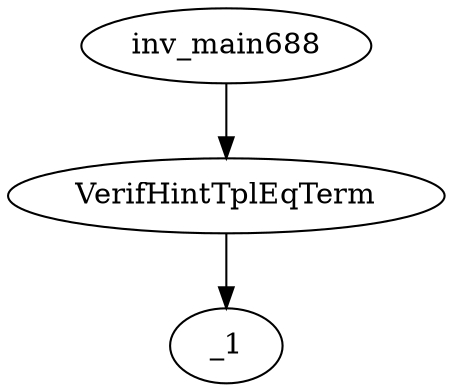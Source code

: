 digraph dag {
0 [label="inv_main688"];
1 [label="VerifHintTplEqTerm"];
2 [label="_1"];
0->1
1 -> 2
}
